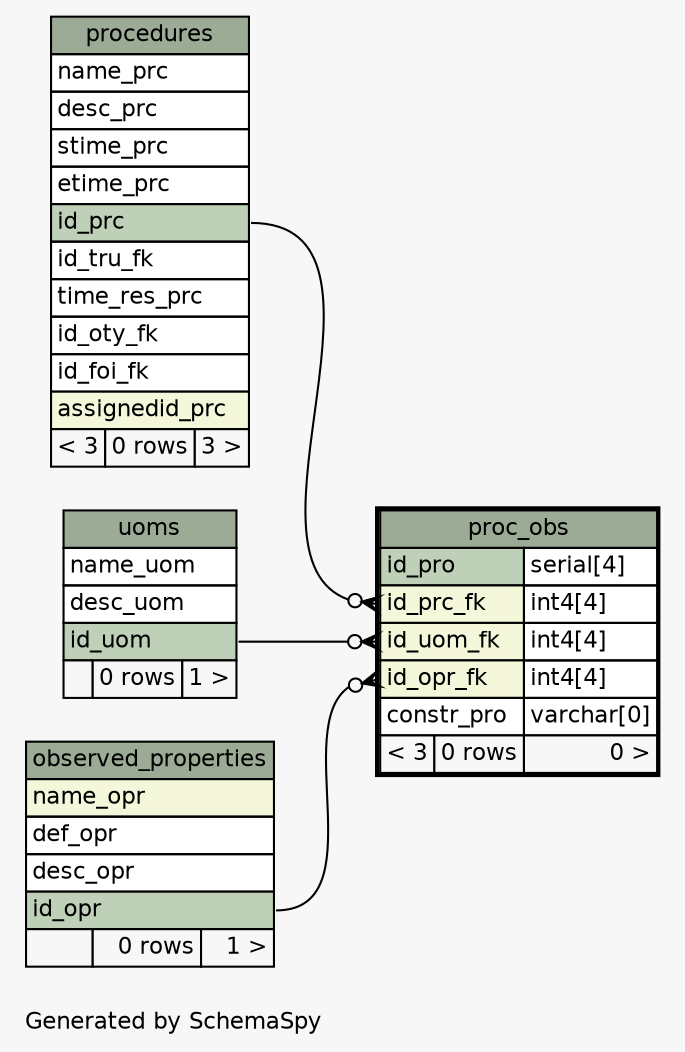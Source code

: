 // dot 2.26.3 on Linux 3.2.0-32-generic-pae
// SchemaSpy rev 590
digraph "oneDegreeRelationshipsDiagram" {
  graph [
    rankdir="RL"
    bgcolor="#f7f7f7"
    label="\nGenerated by SchemaSpy"
    labeljust="l"
    nodesep="0.18"
    ranksep="0.46"
    fontname="Helvetica"
    fontsize="11"
  ];
  node [
    fontname="Helvetica"
    fontsize="11"
    shape="plaintext"
  ];
  edge [
    arrowsize="0.8"
  ];
  "proc_obs":"id_opr_fk":w -> "observed_properties":"id_opr":e [arrowhead=none dir=back arrowtail=crowodot];
  "proc_obs":"id_prc_fk":w -> "procedures":"id_prc":e [arrowhead=none dir=back arrowtail=crowodot];
  "proc_obs":"id_uom_fk":w -> "uoms":"id_uom":e [arrowhead=none dir=back arrowtail=crowodot];
  "observed_properties" [
    label=<
    <TABLE BORDER="0" CELLBORDER="1" CELLSPACING="0" BGCOLOR="#ffffff">
      <TR><TD COLSPAN="3" BGCOLOR="#9bab96" ALIGN="CENTER">observed_properties</TD></TR>
      <TR><TD PORT="name_opr" COLSPAN="3" BGCOLOR="#f4f7da" ALIGN="LEFT">name_opr</TD></TR>
      <TR><TD PORT="def_opr" COLSPAN="3" ALIGN="LEFT">def_opr</TD></TR>
      <TR><TD PORT="desc_opr" COLSPAN="3" ALIGN="LEFT">desc_opr</TD></TR>
      <TR><TD PORT="id_opr" COLSPAN="3" BGCOLOR="#bed1b8" ALIGN="LEFT">id_opr</TD></TR>
      <TR><TD ALIGN="LEFT" BGCOLOR="#f7f7f7">  </TD><TD ALIGN="RIGHT" BGCOLOR="#f7f7f7">0 rows</TD><TD ALIGN="RIGHT" BGCOLOR="#f7f7f7">1 &gt;</TD></TR>
    </TABLE>>
    URL="observed_properties.html"
    tooltip="observed_properties"
  ];
  "proc_obs" [
    label=<
    <TABLE BORDER="2" CELLBORDER="1" CELLSPACING="0" BGCOLOR="#ffffff">
      <TR><TD COLSPAN="3" BGCOLOR="#9bab96" ALIGN="CENTER">proc_obs</TD></TR>
      <TR><TD PORT="id_pro" COLSPAN="2" BGCOLOR="#bed1b8" ALIGN="LEFT">id_pro</TD><TD PORT="id_pro.type" ALIGN="LEFT">serial[4]</TD></TR>
      <TR><TD PORT="id_prc_fk" COLSPAN="2" BGCOLOR="#f4f7da" ALIGN="LEFT">id_prc_fk</TD><TD PORT="id_prc_fk.type" ALIGN="LEFT">int4[4]</TD></TR>
      <TR><TD PORT="id_uom_fk" COLSPAN="2" BGCOLOR="#f4f7da" ALIGN="LEFT">id_uom_fk</TD><TD PORT="id_uom_fk.type" ALIGN="LEFT">int4[4]</TD></TR>
      <TR><TD PORT="id_opr_fk" COLSPAN="2" BGCOLOR="#f4f7da" ALIGN="LEFT">id_opr_fk</TD><TD PORT="id_opr_fk.type" ALIGN="LEFT">int4[4]</TD></TR>
      <TR><TD PORT="constr_pro" COLSPAN="2" ALIGN="LEFT">constr_pro</TD><TD PORT="constr_pro.type" ALIGN="LEFT">varchar[0]</TD></TR>
      <TR><TD ALIGN="LEFT" BGCOLOR="#f7f7f7">&lt; 3</TD><TD ALIGN="RIGHT" BGCOLOR="#f7f7f7">0 rows</TD><TD ALIGN="RIGHT" BGCOLOR="#f7f7f7">0 &gt;</TD></TR>
    </TABLE>>
    URL="proc_obs.html"
    tooltip="proc_obs"
  ];
  "procedures" [
    label=<
    <TABLE BORDER="0" CELLBORDER="1" CELLSPACING="0" BGCOLOR="#ffffff">
      <TR><TD COLSPAN="3" BGCOLOR="#9bab96" ALIGN="CENTER">procedures</TD></TR>
      <TR><TD PORT="name_prc" COLSPAN="3" ALIGN="LEFT">name_prc</TD></TR>
      <TR><TD PORT="desc_prc" COLSPAN="3" ALIGN="LEFT">desc_prc</TD></TR>
      <TR><TD PORT="stime_prc" COLSPAN="3" ALIGN="LEFT">stime_prc</TD></TR>
      <TR><TD PORT="etime_prc" COLSPAN="3" ALIGN="LEFT">etime_prc</TD></TR>
      <TR><TD PORT="id_prc" COLSPAN="3" BGCOLOR="#bed1b8" ALIGN="LEFT">id_prc</TD></TR>
      <TR><TD PORT="id_tru_fk" COLSPAN="3" ALIGN="LEFT">id_tru_fk</TD></TR>
      <TR><TD PORT="time_res_prc" COLSPAN="3" ALIGN="LEFT">time_res_prc</TD></TR>
      <TR><TD PORT="id_oty_fk" COLSPAN="3" ALIGN="LEFT">id_oty_fk</TD></TR>
      <TR><TD PORT="id_foi_fk" COLSPAN="3" ALIGN="LEFT">id_foi_fk</TD></TR>
      <TR><TD PORT="assignedid_prc" COLSPAN="3" BGCOLOR="#f4f7da" ALIGN="LEFT">assignedid_prc</TD></TR>
      <TR><TD ALIGN="LEFT" BGCOLOR="#f7f7f7">&lt; 3</TD><TD ALIGN="RIGHT" BGCOLOR="#f7f7f7">0 rows</TD><TD ALIGN="RIGHT" BGCOLOR="#f7f7f7">3 &gt;</TD></TR>
    </TABLE>>
    URL="procedures.html"
    tooltip="procedures"
  ];
  "uoms" [
    label=<
    <TABLE BORDER="0" CELLBORDER="1" CELLSPACING="0" BGCOLOR="#ffffff">
      <TR><TD COLSPAN="3" BGCOLOR="#9bab96" ALIGN="CENTER">uoms</TD></TR>
      <TR><TD PORT="name_uom" COLSPAN="3" ALIGN="LEFT">name_uom</TD></TR>
      <TR><TD PORT="desc_uom" COLSPAN="3" ALIGN="LEFT">desc_uom</TD></TR>
      <TR><TD PORT="id_uom" COLSPAN="3" BGCOLOR="#bed1b8" ALIGN="LEFT">id_uom</TD></TR>
      <TR><TD ALIGN="LEFT" BGCOLOR="#f7f7f7">  </TD><TD ALIGN="RIGHT" BGCOLOR="#f7f7f7">0 rows</TD><TD ALIGN="RIGHT" BGCOLOR="#f7f7f7">1 &gt;</TD></TR>
    </TABLE>>
    URL="uoms.html"
    tooltip="uoms"
  ];
}
